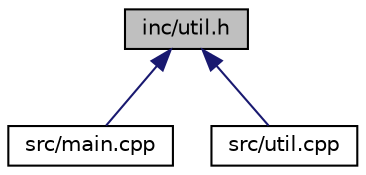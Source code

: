 digraph "inc/util.h"
{
  edge [fontname="Helvetica",fontsize="10",labelfontname="Helvetica",labelfontsize="10"];
  node [fontname="Helvetica",fontsize="10",shape=record];
  Node9 [label="inc/util.h",height=0.2,width=0.4,color="black", fillcolor="grey75", style="filled", fontcolor="black"];
  Node9 -> Node10 [dir="back",color="midnightblue",fontsize="10",style="solid"];
  Node10 [label="src/main.cpp",height=0.2,width=0.4,color="black", fillcolor="white", style="filled",URL="$main_8cpp.html",tooltip="The main execution file. "];
  Node9 -> Node11 [dir="back",color="midnightblue",fontsize="10",style="solid"];
  Node11 [label="src/util.cpp",height=0.2,width=0.4,color="black", fillcolor="white", style="filled",URL="$util_8cpp.html",tooltip="execution functions implementation. "];
}
